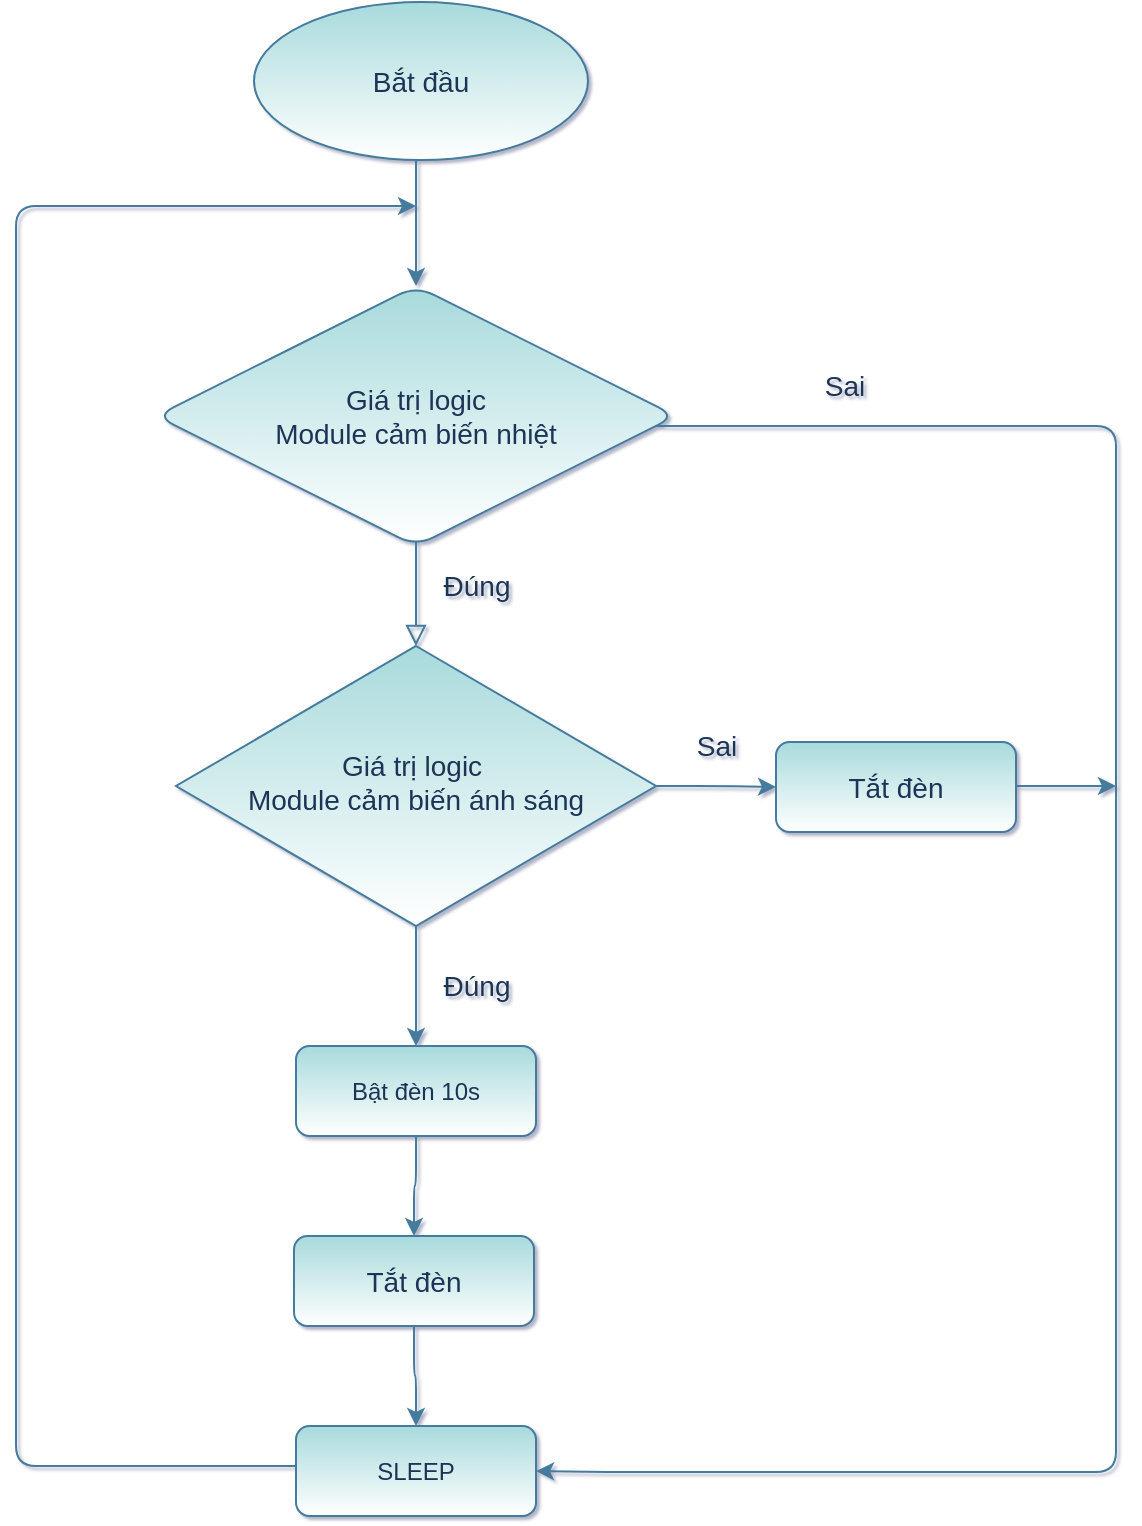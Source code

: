 <mxfile version="14.1.9" type="google"><diagram id="C5RBs43oDa-KdzZeNtuy" name="Page-1"><mxGraphModel dx="1760" dy="645" grid="0" gridSize="10" guides="1" tooltips="1" connect="1" arrows="1" fold="1" page="1" pageScale="1" pageWidth="827" pageHeight="1169" background="#FFFFFF" math="0" shadow="1"><root><mxCell id="WIyWlLk6GJQsqaUBKTNV-0"/><mxCell id="WIyWlLk6GJQsqaUBKTNV-1" parent="WIyWlLk6GJQsqaUBKTNV-0"/><mxCell id="WIyWlLk6GJQsqaUBKTNV-2" value="" style="rounded=0;html=1;jettySize=auto;orthogonalLoop=1;fontSize=11;endArrow=block;endFill=0;endSize=8;strokeWidth=1;shadow=0;labelBackgroundColor=none;edgeStyle=orthogonalEdgeStyle;strokeColor=#457B9D;fontColor=#1D3557;" parent="WIyWlLk6GJQsqaUBKTNV-1" target="WIyWlLk6GJQsqaUBKTNV-6" edge="1"><mxGeometry relative="1" as="geometry"><mxPoint x="237" y="327" as="sourcePoint"/><Array as="points"><mxPoint x="237" y="407"/><mxPoint x="237" y="407"/></Array></mxGeometry></mxCell><mxCell id="3Avze_C8mYPKhUgykoOM-16" value="" style="edgeStyle=orthogonalEdgeStyle;curved=0;rounded=1;sketch=0;orthogonalLoop=1;jettySize=auto;html=1;strokeColor=#457B9D;fillColor=#A8DADC;fontSize=14;fontColor=#1D3557;" parent="WIyWlLk6GJQsqaUBKTNV-1" source="WIyWlLk6GJQsqaUBKTNV-6" target="3Avze_C8mYPKhUgykoOM-15" edge="1"><mxGeometry relative="1" as="geometry"/></mxCell><mxCell id="3Avze_C8mYPKhUgykoOM-25" value="" style="edgeStyle=orthogonalEdgeStyle;curved=0;rounded=1;sketch=0;orthogonalLoop=1;jettySize=auto;html=1;strokeColor=#457B9D;fillColor=#A8DADC;fontSize=14;fontColor=#1D3557;" parent="WIyWlLk6GJQsqaUBKTNV-1" source="WIyWlLk6GJQsqaUBKTNV-6" target="WIyWlLk6GJQsqaUBKTNV-7" edge="1"><mxGeometry relative="1" as="geometry"/></mxCell><mxCell id="WIyWlLk6GJQsqaUBKTNV-6" value="&lt;span style=&quot;font-size: 14px;&quot;&gt;Giá trị logic&amp;nbsp;&lt;/span&gt;&lt;br style=&quot;font-size: 14px;&quot;&gt;&lt;span style=&quot;font-size: 14px;&quot;&gt;Module cảm biến ánh sáng&lt;/span&gt;" style="rhombus;whiteSpace=wrap;html=1;shadow=0;fontFamily=Helvetica;fontSize=14;align=center;strokeWidth=1;spacing=6;spacingTop=-4;fillColor=#A8DADC;strokeColor=#457B9D;fontColor=#1D3557;gradientColor=#ffffff;" parent="WIyWlLk6GJQsqaUBKTNV-1" vertex="1"><mxGeometry x="117" y="437" width="240" height="140" as="geometry"/></mxCell><mxCell id="3Avze_C8mYPKhUgykoOM-9" style="edgeStyle=orthogonalEdgeStyle;curved=0;rounded=1;sketch=0;orthogonalLoop=1;jettySize=auto;html=1;strokeColor=#457B9D;fillColor=#A8DADC;fontSize=14;fontColor=#1D3557;" parent="WIyWlLk6GJQsqaUBKTNV-1" source="WIyWlLk6GJQsqaUBKTNV-7" edge="1"><mxGeometry relative="1" as="geometry"><mxPoint x="587" y="507" as="targetPoint"/></mxGeometry></mxCell><mxCell id="WIyWlLk6GJQsqaUBKTNV-7" value="Tắt đèn" style="rounded=1;whiteSpace=wrap;html=1;fontSize=14;glass=0;strokeWidth=1;shadow=0;fillColor=#A8DADC;strokeColor=#457B9D;fontColor=#1D3557;gradientColor=#ffffff;" parent="WIyWlLk6GJQsqaUBKTNV-1" vertex="1"><mxGeometry x="417" y="485" width="120" height="45" as="geometry"/></mxCell><mxCell id="3Avze_C8mYPKhUgykoOM-20" style="edgeStyle=orthogonalEdgeStyle;curved=0;rounded=1;sketch=0;orthogonalLoop=1;jettySize=auto;html=1;strokeColor=#457B9D;fillColor=#A8DADC;fontSize=14;fontColor=#1D3557;" parent="WIyWlLk6GJQsqaUBKTNV-1" source="WIyWlLk6GJQsqaUBKTNV-11" edge="1"><mxGeometry relative="1" as="geometry"><mxPoint x="237" y="217" as="targetPoint"/><Array as="points"><mxPoint x="37" y="847"/><mxPoint x="37" y="217"/></Array></mxGeometry></mxCell><mxCell id="WIyWlLk6GJQsqaUBKTNV-11" value="SLEEP" style="rounded=1;whiteSpace=wrap;html=1;fontSize=12;glass=0;strokeWidth=1;shadow=0;fillColor=#A8DADC;strokeColor=#457B9D;fontColor=#1D3557;gradientColor=#ffffff;" parent="WIyWlLk6GJQsqaUBKTNV-1" vertex="1"><mxGeometry x="177" y="827" width="120" height="45" as="geometry"/></mxCell><mxCell id="3Avze_C8mYPKhUgykoOM-4" value="" style="edgeStyle=orthogonalEdgeStyle;curved=0;rounded=1;sketch=0;orthogonalLoop=1;jettySize=auto;html=1;strokeColor=#457B9D;fillColor=#A8DADC;fontSize=14;fontColor=#1D3557;" parent="WIyWlLk6GJQsqaUBKTNV-1" source="3Avze_C8mYPKhUgykoOM-0" target="3Avze_C8mYPKhUgykoOM-3" edge="1"><mxGeometry relative="1" as="geometry"><Array as="points"><mxPoint x="237" y="247"/><mxPoint x="237" y="247"/></Array></mxGeometry></mxCell><mxCell id="3Avze_C8mYPKhUgykoOM-0" value="Bắt đầu" style="ellipse;whiteSpace=wrap;html=1;rounded=1;shadow=0;fontColor=#1D3557;strokeColor=#457B9D;strokeWidth=1;fillColor=#A8DADC;glass=0;gradientColor=#ffffff;fontSize=14;" parent="WIyWlLk6GJQsqaUBKTNV-1" vertex="1"><mxGeometry x="156" y="115" width="167" height="79" as="geometry"/></mxCell><mxCell id="3Avze_C8mYPKhUgykoOM-6" style="edgeStyle=orthogonalEdgeStyle;curved=0;rounded=1;sketch=0;orthogonalLoop=1;jettySize=auto;html=1;strokeColor=#457B9D;fillColor=#A8DADC;fontSize=14;fontColor=#1D3557;entryX=1;entryY=0.5;entryDx=0;entryDy=0;" parent="WIyWlLk6GJQsqaUBKTNV-1" source="3Avze_C8mYPKhUgykoOM-3" target="WIyWlLk6GJQsqaUBKTNV-11" edge="1"><mxGeometry relative="1" as="geometry"><mxPoint x="307" y="797" as="targetPoint"/><Array as="points"><mxPoint x="587" y="327"/><mxPoint x="587" y="850"/><mxPoint x="323" y="850"/></Array></mxGeometry></mxCell><mxCell id="3Avze_C8mYPKhUgykoOM-3" value="Giá trị logic &lt;br&gt;Module cảm biến nhiệt" style="rhombus;whiteSpace=wrap;html=1;rounded=1;shadow=0;fontSize=14;fontColor=#1D3557;strokeColor=#457B9D;strokeWidth=1;fillColor=#A8DADC;gradientColor=#ffffff;glass=0;" parent="WIyWlLk6GJQsqaUBKTNV-1" vertex="1"><mxGeometry x="107" y="257" width="260" height="130" as="geometry"/></mxCell><mxCell id="3Avze_C8mYPKhUgykoOM-7" value="Sai" style="text;html=1;align=center;verticalAlign=middle;resizable=0;points=[];autosize=1;fontSize=14;fontColor=#1D3557;" parent="WIyWlLk6GJQsqaUBKTNV-1" vertex="1"><mxGeometry x="431" y="297" width="40" height="20" as="geometry"/></mxCell><mxCell id="3Avze_C8mYPKhUgykoOM-22" value="" style="edgeStyle=orthogonalEdgeStyle;curved=0;rounded=1;sketch=0;orthogonalLoop=1;jettySize=auto;html=1;strokeColor=#457B9D;fillColor=#A8DADC;fontSize=14;fontColor=#1D3557;" parent="WIyWlLk6GJQsqaUBKTNV-1" source="3Avze_C8mYPKhUgykoOM-15" target="3Avze_C8mYPKhUgykoOM-21" edge="1"><mxGeometry relative="1" as="geometry"/></mxCell><mxCell id="3Avze_C8mYPKhUgykoOM-15" value="Bật đèn 10s" style="rounded=1;whiteSpace=wrap;html=1;fontSize=12;glass=0;strokeWidth=1;shadow=0;fillColor=#A8DADC;strokeColor=#457B9D;fontColor=#1D3557;gradientColor=#ffffff;" parent="WIyWlLk6GJQsqaUBKTNV-1" vertex="1"><mxGeometry x="177" y="637" width="120" height="45" as="geometry"/></mxCell><mxCell id="3Avze_C8mYPKhUgykoOM-23" value="" style="edgeStyle=orthogonalEdgeStyle;curved=0;rounded=1;sketch=0;orthogonalLoop=1;jettySize=auto;html=1;strokeColor=#457B9D;fillColor=#A8DADC;fontSize=14;fontColor=#1D3557;" parent="WIyWlLk6GJQsqaUBKTNV-1" source="3Avze_C8mYPKhUgykoOM-21" target="WIyWlLk6GJQsqaUBKTNV-11" edge="1"><mxGeometry relative="1" as="geometry"/></mxCell><mxCell id="3Avze_C8mYPKhUgykoOM-21" value="Tắt đèn" style="rounded=1;whiteSpace=wrap;html=1;fontSize=14;glass=0;strokeWidth=1;shadow=0;fillColor=#A8DADC;strokeColor=#457B9D;fontColor=#1D3557;gradientColor=#ffffff;" parent="WIyWlLk6GJQsqaUBKTNV-1" vertex="1"><mxGeometry x="176" y="732" width="120" height="45" as="geometry"/></mxCell><mxCell id="3Avze_C8mYPKhUgykoOM-24" value="Đúng" style="text;html=1;align=center;verticalAlign=middle;resizable=0;points=[];autosize=1;fontSize=14;fontColor=#1D3557;" parent="WIyWlLk6GJQsqaUBKTNV-1" vertex="1"><mxGeometry x="242" y="397" width="50" height="20" as="geometry"/></mxCell><mxCell id="3Avze_C8mYPKhUgykoOM-26" value="Sai" style="text;html=1;align=center;verticalAlign=middle;resizable=0;points=[];autosize=1;fontSize=14;fontColor=#1D3557;" parent="WIyWlLk6GJQsqaUBKTNV-1" vertex="1"><mxGeometry x="367" y="477" width="40" height="20" as="geometry"/></mxCell><mxCell id="3Avze_C8mYPKhUgykoOM-27" value="Đúng" style="text;html=1;align=center;verticalAlign=middle;resizable=0;points=[];autosize=1;fontSize=14;fontColor=#1D3557;" parent="WIyWlLk6GJQsqaUBKTNV-1" vertex="1"><mxGeometry x="242" y="597" width="50" height="20" as="geometry"/></mxCell></root></mxGraphModel></diagram></mxfile>